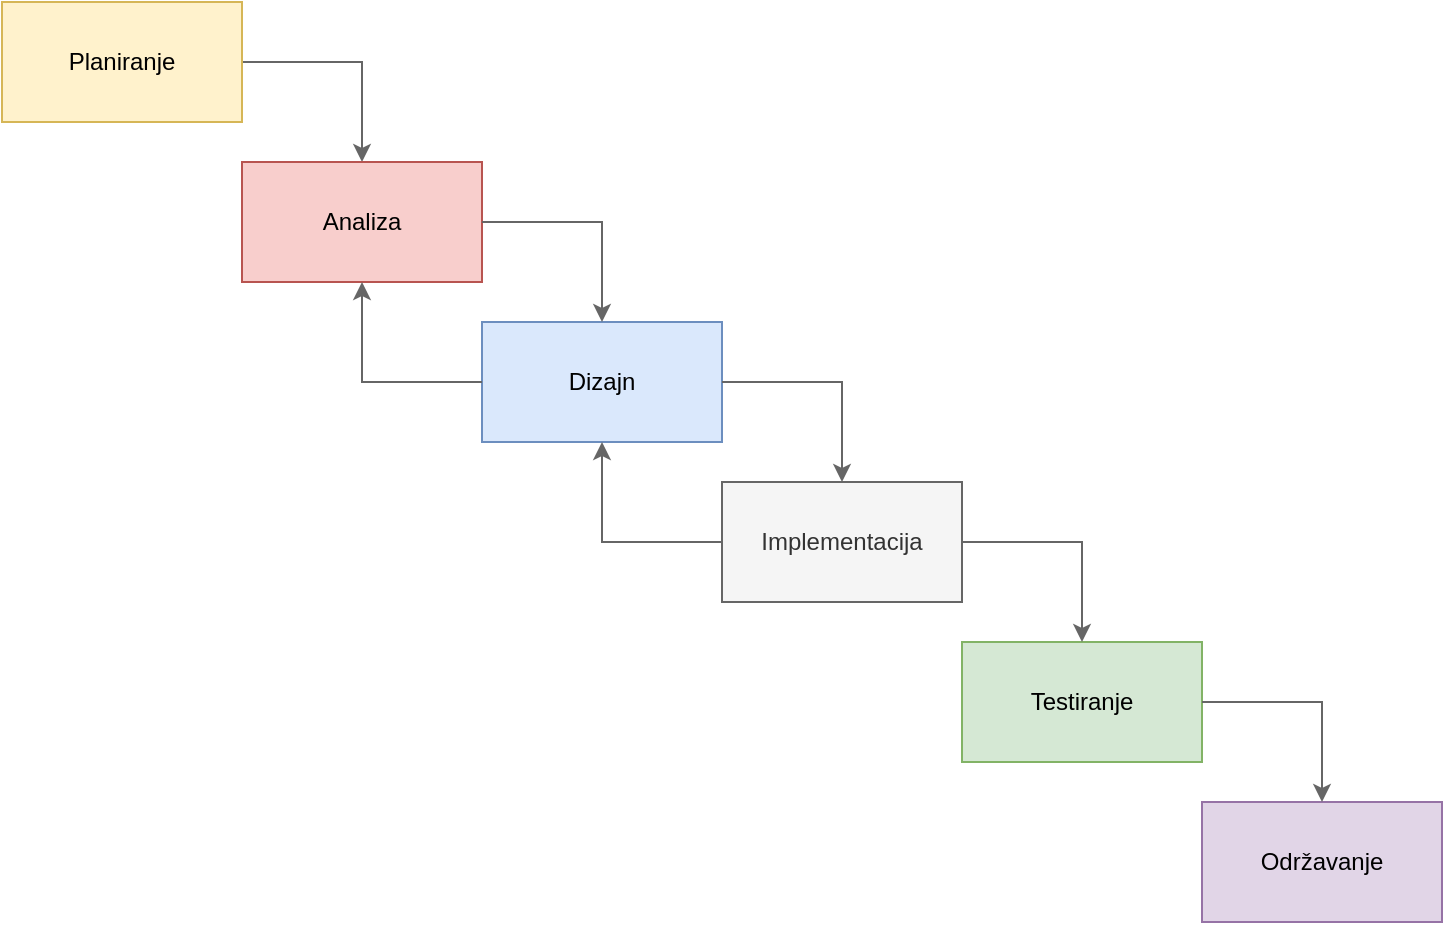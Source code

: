 <mxfile version="20.6.0" type="device"><diagram id="whf1X1jEDik1S1BrDRJg" name="Page-1"><mxGraphModel dx="1422" dy="747" grid="1" gridSize="10" guides="1" tooltips="1" connect="1" arrows="1" fold="1" page="1" pageScale="1" pageWidth="850" pageHeight="1100" background="#ffffff" math="0" shadow="0"><root><mxCell id="0"/><mxCell id="1" parent="0"/><mxCell id="ZOggfbZ2Tcv0-NKvSb0M-8" style="edgeStyle=orthogonalEdgeStyle;rounded=0;orthogonalLoop=1;jettySize=auto;html=1;entryX=0.5;entryY=0;entryDx=0;entryDy=0;strokeWidth=1;fillColor=#f5f5f5;strokeColor=#666666;" parent="1" source="ZOggfbZ2Tcv0-NKvSb0M-2" target="ZOggfbZ2Tcv0-NKvSb0M-3" edge="1"><mxGeometry relative="1" as="geometry"><Array as="points"><mxPoint x="220" y="200"/></Array></mxGeometry></mxCell><mxCell id="ZOggfbZ2Tcv0-NKvSb0M-2" value="Planiranje" style="rounded=0;whiteSpace=wrap;html=1;fillColor=#fff2cc;strokeColor=#d6b656;" parent="1" vertex="1"><mxGeometry x="40" y="170" width="120" height="60" as="geometry"/></mxCell><mxCell id="ZOggfbZ2Tcv0-NKvSb0M-3" value="Analiza" style="rounded=0;whiteSpace=wrap;html=1;fillColor=#f8cecc;strokeColor=#b85450;" parent="1" vertex="1"><mxGeometry x="160" y="250" width="120" height="60" as="geometry"/></mxCell><mxCell id="ZOggfbZ2Tcv0-NKvSb0M-4" value="Dizajn" style="rounded=0;whiteSpace=wrap;html=1;fillColor=#dae8fc;strokeColor=#6c8ebf;" parent="1" vertex="1"><mxGeometry x="280" y="330" width="120" height="60" as="geometry"/></mxCell><mxCell id="ZOggfbZ2Tcv0-NKvSb0M-5" value="Implementacija" style="rounded=0;whiteSpace=wrap;html=1;fillColor=#f5f5f5;fontColor=#333333;strokeColor=#666666;" parent="1" vertex="1"><mxGeometry x="400" y="410" width="120" height="60" as="geometry"/></mxCell><mxCell id="ZOggfbZ2Tcv0-NKvSb0M-6" value="Testiranje" style="rounded=0;whiteSpace=wrap;html=1;fillColor=#d5e8d4;strokeColor=#82b366;" parent="1" vertex="1"><mxGeometry x="520" y="490" width="120" height="60" as="geometry"/></mxCell><mxCell id="ZOggfbZ2Tcv0-NKvSb0M-7" value="Održavanje" style="rounded=0;whiteSpace=wrap;html=1;fillColor=#e1d5e7;strokeColor=#9673a6;" parent="1" vertex="1"><mxGeometry x="640" y="570" width="120" height="60" as="geometry"/></mxCell><mxCell id="ZOggfbZ2Tcv0-NKvSb0M-9" style="edgeStyle=orthogonalEdgeStyle;rounded=0;orthogonalLoop=1;jettySize=auto;html=1;entryX=0.5;entryY=0;entryDx=0;entryDy=0;strokeWidth=1;fillColor=#f5f5f5;strokeColor=#666666;" parent="1" edge="1"><mxGeometry relative="1" as="geometry"><mxPoint x="280" y="280" as="sourcePoint"/><mxPoint x="340" y="330" as="targetPoint"/><Array as="points"><mxPoint x="340" y="280"/></Array></mxGeometry></mxCell><mxCell id="ZOggfbZ2Tcv0-NKvSb0M-10" style="edgeStyle=orthogonalEdgeStyle;rounded=0;orthogonalLoop=1;jettySize=auto;html=1;entryX=0.5;entryY=0;entryDx=0;entryDy=0;strokeWidth=1;fillColor=#f5f5f5;strokeColor=#666666;" parent="1" edge="1"><mxGeometry relative="1" as="geometry"><mxPoint x="400" y="360" as="sourcePoint"/><mxPoint x="460" y="410" as="targetPoint"/><Array as="points"><mxPoint x="460" y="360"/></Array></mxGeometry></mxCell><mxCell id="ZOggfbZ2Tcv0-NKvSb0M-11" style="edgeStyle=orthogonalEdgeStyle;rounded=0;orthogonalLoop=1;jettySize=auto;html=1;entryX=0.5;entryY=0;entryDx=0;entryDy=0;strokeWidth=1;fillColor=#f5f5f5;strokeColor=#666666;" parent="1" edge="1"><mxGeometry relative="1" as="geometry"><mxPoint x="520" y="440" as="sourcePoint"/><mxPoint x="580" y="490" as="targetPoint"/><Array as="points"><mxPoint x="580" y="440"/></Array></mxGeometry></mxCell><mxCell id="ZOggfbZ2Tcv0-NKvSb0M-12" style="edgeStyle=orthogonalEdgeStyle;rounded=0;orthogonalLoop=1;jettySize=auto;html=1;entryX=0.5;entryY=0;entryDx=0;entryDy=0;strokeWidth=1;fillColor=#f5f5f5;strokeColor=#666666;" parent="1" edge="1"><mxGeometry relative="1" as="geometry"><mxPoint x="640" y="520" as="sourcePoint"/><mxPoint x="700" y="570" as="targetPoint"/><Array as="points"><mxPoint x="700" y="520"/></Array></mxGeometry></mxCell><mxCell id="rNYMxaIFSFQ_WwSDzSSo-2" style="edgeStyle=orthogonalEdgeStyle;rounded=0;orthogonalLoop=1;jettySize=auto;html=1;entryX=0.5;entryY=1;entryDx=0;entryDy=0;strokeWidth=1;fillColor=#f5f5f5;strokeColor=#666666;exitX=0;exitY=0.5;exitDx=0;exitDy=0;" edge="1" parent="1" source="ZOggfbZ2Tcv0-NKvSb0M-4"><mxGeometry relative="1" as="geometry"><mxPoint x="340" y="390" as="sourcePoint"/><mxPoint x="220" y="310" as="targetPoint"/><Array as="points"><mxPoint x="220" y="360"/></Array></mxGeometry></mxCell><mxCell id="rNYMxaIFSFQ_WwSDzSSo-3" style="edgeStyle=orthogonalEdgeStyle;rounded=0;orthogonalLoop=1;jettySize=auto;html=1;entryX=0.5;entryY=1;entryDx=0;entryDy=0;strokeWidth=1;fillColor=#f5f5f5;strokeColor=#666666;exitX=0;exitY=0.5;exitDx=0;exitDy=0;" edge="1" parent="1"><mxGeometry relative="1" as="geometry"><mxPoint x="400" y="440" as="sourcePoint"/><mxPoint x="340" y="390" as="targetPoint"/><Array as="points"><mxPoint x="340" y="440"/></Array></mxGeometry></mxCell></root></mxGraphModel></diagram></mxfile>